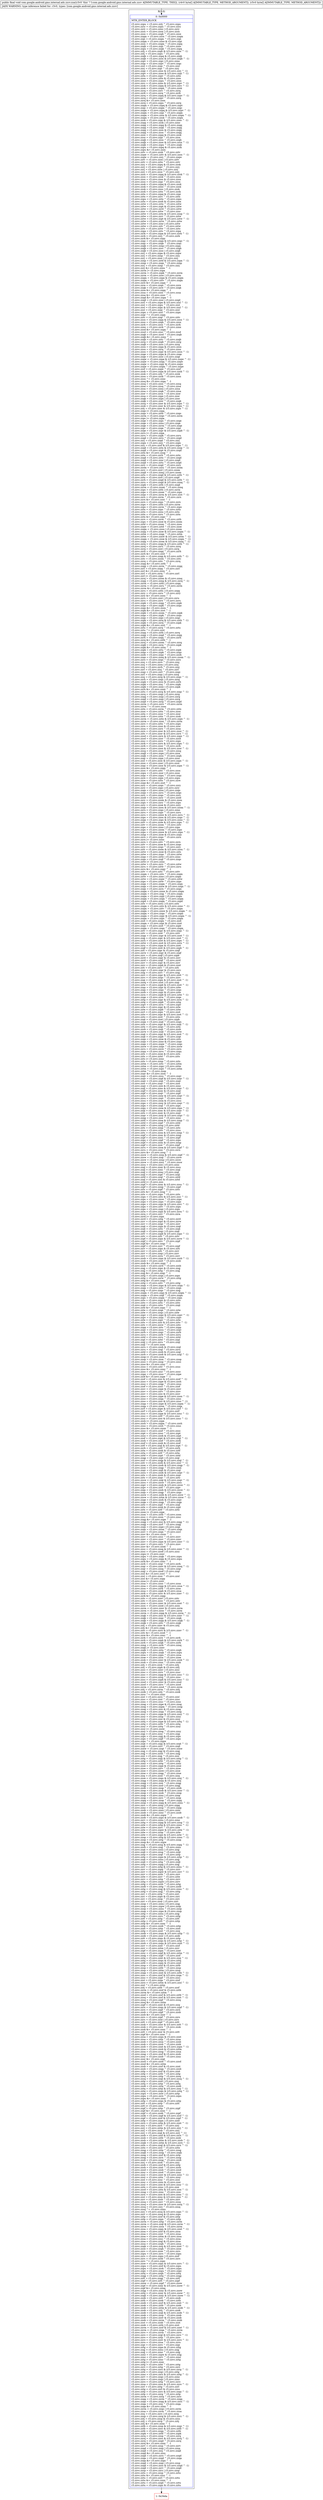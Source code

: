 digraph "CFG forcom.google.android.gms.internal.ads.zzcv.zza([B[B)V" {
subgraph cluster_Region_2094951013 {
label = "R(1:0)";
node [shape=record,color=blue];
Node_0 [shape=record,label="{0\:\ 0x0000|MTH_ENTER_BLOCK\l|r3.zzvc.zzpu = r3.zzvc.zztj ^ r3.zzvc.zzpu\lr3.zzvc.zzry = r3.zzvc.zzpu ^ r3.zzvc.zzry\lr3.zzvc.zzry = r3.zzvc.zznz \| r3.zzvc.zzry\lr3.zzvc.zzsx = r3.zzvc.zzox \| r3.zzvc.zzsx\lr3.zzvc.zzsx = r3.zzvc.zzqh ^ r3.zzvc.zzsx\lr3.zzvc.zzqm = r3.zzvc.zzsx ^ r3.zzvc.zzqm\lr3.zzvc.zzpi = r3.zzvc.zzqm ^ r3.zzvc.zzpi\lr3.zzvc.zzqm = r3.zzvc.zzno & r3.zzvc.zzpi\lr3.zzvc.zzsx = r3.zzvc.zzqm ^ r3.zzvc.zzpq\lr3.zzvc.zzqh = r3.zzvc.zzpi ^ r3.zzvc.zzno\lr3.zzvc.zzpu = r3.zzvc.zzqh ^ r3.zzvc.zzpq\lr3.zzvc.zztj = r3.zzvc.zzqh & (r3.zzvc.zzos ^ \-1)\lr3.zzvc.zztj = r3.zzvc.zzpu ^ r3.zzvc.zztj\lr3.zzvc.zzqb = r3.zzvc.zzpq & r3.zzvc.zzqh\lr3.zzvc.zzqb = r3.zzvc.zzos & (r3.zzvc.zzqb ^ \-1)\lr3.zzvc.zzpv = r3.zzvc.zzpi \| r3.zzvc.zzno\lr3.zzvc.zzqc = r3.zzvc.zzpv ^ r3.zzvc.zzqc\lr3.zzvc.zzsl = r3.zzvc.zzqc ^ r3.zzvc.zzsl\lr3.zzvc.zzrj = r3.zzvc.zzpi ^ r3.zzvc.zzrj\lr3.zzvc.zzqc = r3.zzvc.zzos & (r3.zzvc.zzrj ^ \-1)\lr3.zzvc.zzpv = r3.zzvc.zzno & (r3.zzvc.zzpi ^ \-1)\lr3.zzvc.zztn = r3.zzvc.zzpv ^ r3.zzvc.zztn\lr3.zzvc.zzsn = r3.zzvc.zztn & r3.zzvc.zzos\lr3.zzvc.zzsn = r3.zzvc.zzpu ^ r3.zzvc.zzsn\lr3.zzvc.zzrc = r3.zzvc.zzno & (r3.zzvc.zzpv ^ \-1)\lr3.zzvc.zzsk = r3.zzvc.zzpq & (r3.zzvc.zzrc ^ \-1)\lr3.zzvc.zzsk = r3.zzvc.zzqm ^ r3.zzvc.zzsk\lr3.zzvc.zzrq = r3.zzvc.zzrc ^ r3.zzvc.zzrq\lr3.zzvc.zzrk = r3.zzvc.zzrq ^ r3.zzvc.zzrk\lr3.zzvc.zzrq = r3.zzvc.zzpq & (r3.zzvc.zzpv ^ \-1)\lr3.zzvc.zzrq = r3.zzvc.zzpv ^ r3.zzvc.zzrq\lr3.zzvc.zzrq &= r3.zzvc.zzos\lr3.zzvc.zzrq = r3.zzvc.zzpu ^ r3.zzvc.zzrq\lr3.zzvc.zzqm = r3.zzvc.zzpq & r3.zzvc.zzpv\lr3.zzvc.zzqc = r3.zzvc.zzqm ^ r3.zzvc.zzqc\lr3.zzvc.zzqm = r3.zzvc.zzpq & (r3.zzvc.zzpv ^ \-1)\lr3.zzvc.zzqm = r3.zzvc.zzpi ^ r3.zzvc.zzqm\lr3.zzvc.zzqm = r3.zzvc.zzos & (r3.zzvc.zzqm ^ \-1)\lr3.zzvc.zzqm = r3.zzvc.zzsk ^ r3.zzvc.zzqm\lr3.zzvc.zzsk = r3.zzvc.zzpi & (r3.zzvc.zzno ^ \-1)\lr3.zzvc.zzqq = r3.zzvc.zzsk \| r3.zzvc.zzno\lr3.zzvc.zzqq = r3.zzvc.zzpq & r3.zzvc.zzqq\lr3.zzvc.zzqq = r3.zzvc.zzqh ^ r3.zzvc.zzqq\lr3.zzvc.zzqq = r3.zzvc.zzos & r3.zzvc.zzqq\lr3.zzvc.zzqq = r3.zzvc.zzsx ^ r3.zzvc.zzqq\lr3.zzvc.zzsx = r3.zzvc.zzpq & r3.zzvc.zzsk\lr3.zzvc.zzsx = r3.zzvc.zzpi ^ r3.zzvc.zzsx\lr3.zzvc.zzqb = r3.zzvc.zzsx ^ r3.zzvc.zzqb\lr3.zzvc.zzqh = r3.zzvc.zzos & (r3.zzvc.zzsx ^ \-1)\lr3.zzvc.zzqh = r3.zzvc.zzpu ^ r3.zzvc.zzqh\lr3.zzvc.zzpu = r3.zzvc.zzpq & r3.zzvc.zzsk\lr3.zzvc.zzpu &= r3.zzvc.zzos\lr3.zzvc.zztv = r3.zzvc.zzsk ^ r3.zzvc.zztv\lr3.zzvc.zzqw = r3.zzvc.zztv & (r3.zzvc.zzos ^ \-1)\lr3.zzvc.zzqw = r3.zzvc.zzrj ^ r3.zzvc.zzqw\lr3.zzvc.zztv = r3.zzvc.zzos \| r3.zzvc.zztv\lr3.zzvc.zztv = r3.zzvc.zztn ^ r3.zzvc.zztv\lr3.zzvc.zzrj = r3.zzvc.zzpq & r3.zzvc.zzsk\lr3.zzvc.zzrj = r3.zzvc.zzpv ^ r3.zzvc.zzrj\lr3.zzvc.zzrj = r3.zzvc.zzos \| r3.zzvc.zzrj\lr3.zzvc.zzrj = r3.zzvc.zzsx ^ r3.zzvc.zzrj\lr3.zzvc.zzsx = r3.zzvc.zzpq & (r3.zzvc.zzsk ^ \-1)\lr3.zzvc.zzsx = r3.zzvc.zzsk ^ r3.zzvc.zzsx\lr3.zzvc.zzsx = r3.zzvc.zzos & r3.zzvc.zzsx\lr3.zzvc.zzsx = r3.zzvc.zzpi ^ r3.zzvc.zzsx\lr3.zzvc.zzsk = r3.zzvc.zzpq & r3.zzvc.zzsk\lr3.zzvc.zzsk = r3.zzvc.zzno ^ r3.zzvc.zzsk\lr3.zzvc.zzsk = r3.zzvc.zzos \| r3.zzvc.zzsk\lr3.zzvc.zzsk = r3.zzvc.zztn ^ r3.zzvc.zzsk\lr3.zzvc.zztn = r3.zzvc.zzpq & r3.zzvc.zzpi\lr3.zzvc.zztn = r3.zzvc.zzrc ^ r3.zzvc.zztn\lr3.zzvc.zzpu = r3.zzvc.zztn ^ r3.zzvc.zzpu\lr3.zzvc.zztn = r3.zzvc.zzoh & r3.zzvc.zzox\lr3.zzvc.zztw = r3.zzvc.zztn ^ r3.zzvc.zztw\lr3.zzvc.zztw = r3.zzvc.zzpt & r3.zzvc.zztw\lr3.zzvc.zztw = r3.zzvc.zzrd ^ r3.zzvc.zztw\lr3.zzvc.zzsr = r3.zzvc.zztw ^ r3.zzvc.zzsr\lr3.zzvc.zztw = r3.zzvc.zztn & (r3.zzvc.zzop ^ \-1)\lr3.zzvc.zztw = r3.zzvc.zzrr ^ r3.zzvc.zztw\lr3.zzvc.zztw = r3.zzvc.zzpt & (r3.zzvc.zztw ^ \-1)\lr3.zzvc.zztw = r3.zzvc.zzrw ^ r3.zzvc.zztw\lr3.zzvc.zztw = r3.zzvc.zznr \| r3.zzvc.zztw\lr3.zzvc.zztw = r3.zzvc.zzti ^ r3.zzvc.zztw\lr3.zzvc.zzts = r3.zzvc.zztw ^ r3.zzvc.zzts\lr3.zzvc.zzpa = r3.zzvc.zzts ^ r3.zzvc.zzpa\lr3.zzvc.zzrk = r3.zzvc.zzpa & (r3.zzvc.zzrk ^ \-1)\lr3.zzvc.zzrk = r3.zzvc.zzrj ^ r3.zzvc.zzrk\lr3.zzvc.zzrk &= r3.zzvc.zzpy\lr3.zzvc.zzqc = r3.zzvc.zzpa & (r3.zzvc.zzqc ^ \-1)\lr3.zzvc.zzqc = r3.zzvc.zzqb ^ r3.zzvc.zzqc\lr3.zzvc.zzqb = r3.zzvc.zznp \| r3.zzvc.zzpa\lr3.zzvc.zzqb = r3.zzvc.zzsc ^ r3.zzvc.zzqb\lr3.zzvc.zzqb = r3.zzvc.zzoc \| r3.zzvc.zzqb\lr3.zzvc.zzrj = r3.zzvc.zzpa & r3.zzvc.zzpw\lr3.zzvc.zzrj = r3.zzvc.zznp ^ r3.zzvc.zzrj\lr3.zzvc.zzrj = r3.zzvc.zzoc \| r3.zzvc.zzrj\lr3.zzvc.zznp = r3.zzvc.zztd & (r3.zzvc.zzpa ^ \-1)\lr3.zzvc.zznp = r3.zzvc.zzqn ^ r3.zzvc.zznp\lr3.zzvc.zzrj = r3.zzvc.zznp ^ r3.zzvc.zzrj\lr3.zzvc.zzrj &= r3.zzvc.zznu ^ \-1\lr3.zzvc.zzrm \|= r3.zzvc.zzpa\lr3.zzvc.zzrm = r3.zzvc.zzpk ^ r3.zzvc.zzrm\lr3.zzvc.zzrm = r3.zzvc.zzoc \| r3.zzvc.zzrm\lr3.zzvc.zzqm = r3.zzvc.zzpa & r3.zzvc.zzqm\lr3.zzvc.zzqm = r3.zzvc.zztv ^ r3.zzvc.zzqm\lr3.zzvc.zzre &= r3.zzvc.zzpa ^ \-1\lr3.zzvc.zzre = r3.zzvc.zzqn ^ r3.zzvc.zzre\lr3.zzvc.zzqk = r3.zzvc.zzre ^ r3.zzvc.zzqk\lr3.zzvc.zzsa &= r3.zzvc.zzpa ^ \-1\lr3.zzvc.zzsa = r3.zzvc.zzos ^ r3.zzvc.zzsa\lr3.zzvc.zzsa &= r3.zzvc.zzoc ^ \-1\lr3.zzvc.zzqd &= r3.zzvc.zzpa ^ \-1\lr3.zzvc.zzqd = r3.zzvc.zzoc \| r3.zzvc.zzqd\lr3.zzvc.zzsl = r3.zzvc.zzpa & (r3.zzvc.zzsl ^ \-1)\lr3.zzvc.zzsl = r3.zzvc.zzpu ^ r3.zzvc.zzsl\lr3.zzvc.zzsl = r3.zzvc.zzpy & (r3.zzvc.zzsl ^ \-1)\lr3.zzvc.zzsl = r3.zzvc.zzqc ^ r3.zzvc.zzsl\lr3.zzvc.zzpx = r3.zzvc.zzsl ^ r3.zzvc.zzpx\lr3.zzvc.zzqr ^= r3.zzvc.zzpa\lr3.zzvc.zztc = r3.zzvc.zzqr ^ r3.zzvc.zztc\lr3.zzvc.zzsx = r3.zzvc.zzpa & (r3.zzvc.zzsx ^ \-1)\lr3.zzvc.zzsx = r3.zzvc.zzqh ^ r3.zzvc.zzsx\lr3.zzvc.zzrk = r3.zzvc.zzsx ^ r3.zzvc.zzrk\lr3.zzvc.zznx = r3.zzvc.zzrk ^ r3.zzvc.zznx\lr3.zzvc.zzsd &= r3.zzvc.zzpa ^ \-1\lr3.zzvc.zzsd = r3.zzvc.zzsc ^ r3.zzvc.zzsd\lr3.zzvc.zzqb = r3.zzvc.zzsd ^ r3.zzvc.zzqb\lr3.zzvc.zzqb &= r3.zzvc.zznu ^ \-1\lr3.zzvc.zzqb = r3.zzvc.zztc ^ r3.zzvc.zzqb\lr3.zzvc.zzrg = r3.zzvc.zzqb ^ r3.zzvc.zzrg\lr3.zzvc.zzqb = r3.zzvc.zzss \| r3.zzvc.zzrg\lr3.zzvc.zzsn = r3.zzvc.zzpa & r3.zzvc.zzsn\lr3.zzvc.zzsn = r3.zzvc.zzrq ^ r3.zzvc.zzsn\lr3.zzvc.zzsn = r3.zzvc.zzpy & (r3.zzvc.zzsn ^ \-1)\lr3.zzvc.zzqe = r3.zzvc.zzpa & r3.zzvc.zzqe\lr3.zzvc.zzqe = r3.zzvc.zzoc \| r3.zzvc.zzqe\lr3.zzvc.zzqw = r3.zzvc.zzpa & (r3.zzvc.zzqw ^ \-1)\lr3.zzvc.zzqw = r3.zzvc.zzqq ^ r3.zzvc.zzqw\lr3.zzvc.zzqw = r3.zzvc.zzpy & r3.zzvc.zzqw\lr3.zzvc.zzqw = r3.zzvc.zzqm ^ r3.zzvc.zzqw\lr3.zzvc.zzsf = r3.zzvc.zzqw ^ r3.zzvc.zzsf\lr3.zzvc.zzsk = r3.zzvc.zzpa & (r3.zzvc.zzsk ^ \-1)\lr3.zzvc.zzsk = r3.zzvc.zztj ^ r3.zzvc.zzsk\lr3.zzvc.zzsn = r3.zzvc.zzsk ^ r3.zzvc.zzsn\lr3.zzvc.zzsn ^= r3.zzvc.zznz\lr3.zzvc.zzsq &= r3.zzvc.zzpa ^ \-1\lr3.zzvc.zzsq = r3.zzvc.zzos ^ r3.zzvc.zzsq\lr3.zzvc.zzsa = r3.zzvc.zzsq ^ r3.zzvc.zzsa\lr3.zzvc.zzsa = r3.zzvc.zznu \| r3.zzvc.zzsa\lr3.zzvc.zzsa = r3.zzvc.zzqk ^ r3.zzvc.zzsa\lr3.zzvc.zzor = r3.zzvc.zzsa ^ r3.zzvc.zzor\lr3.zzvc.zzsa = r3.zzvc.zzpx \| r3.zzvc.zzor\lr3.zzvc.zzqk = r3.zzvc.zzpx \| r3.zzvc.zzor\lr3.zzvc.zzqk = r3.zzvc.zzor ^ r3.zzvc.zzqk\lr3.zzvc.zzsq = r3.zzvc.zzor & (r3.zzvc.zzpx ^ \-1)\lr3.zzvc.zzsk = r3.zzvc.zzor & (r3.zzvc.zzpx ^ \-1)\lr3.zzvc.zztj = r3.zzvc.zzor & (r3.zzvc.zzpx ^ \-1)\lr3.zzvc.zzqo \|= r3.zzvc.zzpa\lr3.zzvc.zzqo = r3.zzvc.zztd ^ r3.zzvc.zzqo\lr3.zzvc.zzrm = r3.zzvc.zzqo ^ r3.zzvc.zzrm\lr3.zzvc.zzps \|= r3.zzvc.zzpa\lr3.zzvc.zzqe = r3.zzvc.zzps ^ r3.zzvc.zzqe\lr3.zzvc.zzqe = r3.zzvc.zznu \| r3.zzvc.zzqe\lr3.zzvc.zzqe = r3.zzvc.zzrm ^ r3.zzvc.zzqe\lr3.zzvc.zzpr = r3.zzvc.zzqe ^ r3.zzvc.zzpr\lr3.zzvc.zzqe = r3.zzvc.zzpr & (r3.zzvc.zzpb ^ \-1)\lr3.zzvc.zzru \|= r3.zzvc.zzpa\lr3.zzvc.zzru = r3.zzvc.zzpk ^ r3.zzvc.zzru\lr3.zzvc.zzqd = r3.zzvc.zzru ^ r3.zzvc.zzqd\lr3.zzvc.zzrj = r3.zzvc.zzqd ^ r3.zzvc.zzrj\lr3.zzvc.zzpn = r3.zzvc.zzrj ^ r3.zzvc.zzpn\lr3.zzvc.zzrj = r3.zzvc.zzsf & (r3.zzvc.zzpn ^ \-1)\lr3.zzvc.zzqd = r3.zzvc.zztn & (r3.zzvc.zzop ^ \-1)\lr3.zzvc.zzqd = r3.zzvc.zzpt & r3.zzvc.zzqd\lr3.zzvc.zztn &= r3.zzvc.zzop ^ \-1\lr3.zzvc.zztn = r3.zzvc.zzrh ^ r3.zzvc.zztn\lr3.zzvc.zzqd = r3.zzvc.zztn ^ r3.zzvc.zzqd\lr3.zzvc.zzqd = r3.zzvc.zznr \| r3.zzvc.zzqd\lr3.zzvc.zzqd = r3.zzvc.zztu ^ r3.zzvc.zzqd\lr3.zzvc.zzry = r3.zzvc.zzqd ^ r3.zzvc.zzry\lr3.zzvc.zzom = r3.zzvc.zzry ^ r3.zzvc.zzom\lr3.zzvc.zzry = r3.zzvc.zzst \| r3.zzvc.zzom\lr3.zzvc.zzqd = r3.zzvc.zznq \| r3.zzvc.zzom\lr3.zzvc.zztu = r3.zzvc.zzqd & (r3.zzvc.zzth ^ \-1)\lr3.zzvc.zztn = r3.zzvc.zzst \| r3.zzvc.zzqd\lr3.zzvc.zzrh = r3.zzvc.zzqd & (r3.zzvc.zzth ^ \-1)\lr3.zzvc.zzru = r3.zzvc.zzqd & (r3.zzvc.zznq ^ \-1)\lr3.zzvc.zzpk = r3.zzvc.zzth \| r3.zzvc.zzqd\lr3.zzvc.zzrm = r3.zzvc.zzom ^ r3.zzvc.zznq\lr3.zzvc.zzps = r3.zzvc.zzth \| r3.zzvc.zzrm\lr3.zzvc.zzps = r3.zzvc.zzom ^ r3.zzvc.zzps\lr3.zzvc.zzqo = r3.zzvc.zzrm & (r3.zzvc.zzst ^ \-1)\lr3.zzvc.zzrx = r3.zzvc.zzrm ^ r3.zzvc.zzrx\lr3.zzvc.zzrx &= r3.zzvc.zzst ^ \-1\lr3.zzvc.zzrx = r3.zzvc.zzps ^ r3.zzvc.zzrx\lr3.zzvc.zzps = r3.zzvc.zzth \| r3.zzvc.zzrm\lr3.zzvc.zzps = r3.zzvc.zzrm ^ r3.zzvc.zzps\lr3.zzvc.zztn = r3.zzvc.zzps ^ r3.zzvc.zztn\lr3.zzvc.zztn = r3.zzvc.zzou \| r3.zzvc.zztn\lr3.zzvc.zztn = r3.zzvc.zzrx ^ r3.zzvc.zztn\lr3.zzvc.zztn &= r3.zzvc.zzpc ^ \-1\lr3.zzvc.zzrx = r3.zzvc.zzrm ^ r3.zzvc.zzth\lr3.zzvc.zzps = r3.zzvc.zzoe & r3.zzvc.zzom\lr3.zzvc.zztd = r3.zzvc.zzom ^ r3.zzvc.zzou\lr3.zzvc.zzqw = r3.zzvc.zztd ^ r3.zzvc.zzoe\lr3.zzvc.zzqm = r3.zzvc.zzou \| r3.zzvc.zzom\lr3.zzvc.zzqq = r3.zzvc.zzoe & (r3.zzvc.zzqm ^ \-1)\lr3.zzvc.zztm = r3.zzvc.zzqq ^ r3.zzvc.zztm\lr3.zzvc.zztm = r3.zzvc.zznw & (r3.zzvc.zztm ^ \-1)\lr3.zzvc.zzqm = r3.zzvc.zzoe & (r3.zzvc.zzqm ^ \-1)\lr3.zzvc.zzqq = r3.zzvc.zzom & (r3.zzvc.zznq ^ \-1)\lr3.zzvc.zzrq = r3.zzvc.zzqq & (r3.zzvc.zzth ^ \-1)\lr3.zzvc.zzrq = r3.zzvc.zzru ^ r3.zzvc.zzrq\lr3.zzvc.zzrq = r3.zzvc.zzst \| r3.zzvc.zzrq\lr3.zzvc.zzrh = r3.zzvc.zzqq ^ r3.zzvc.zzrh\lr3.zzvc.zzrh &= r3.zzvc.zzst ^ \-1\lr3.zzvc.zztc = r3.zzvc.zzqq & (r3.zzvc.zzth ^ \-1)\lr3.zzvc.zztc = r3.zzvc.zzom ^ r3.zzvc.zztc\lr3.zzvc.zzrq = r3.zzvc.zztc ^ r3.zzvc.zzrq\lr3.zzvc.zzqq &= r3.zzvc.zzth ^ \-1\lr3.zzvc.zzqq = r3.zzvc.zzrm ^ r3.zzvc.zzqq\lr3.zzvc.zzrl = r3.zzvc.zzqq ^ r3.zzvc.zzrl\lr3.zzvc.zzrl &= r3.zzvc.zzou ^ \-1\lr3.zzvc.zzrl = r3.zzvc.zzrq ^ r3.zzvc.zzrl\lr3.zzvc.zzrl \|= r3.zzvc.zzpc\lr3.zzvc.zzrq = r3.zzvc.zzom & r3.zzvc.zznq\lr3.zzvc.zzqq = r3.zzvc.zznq & (r3.zzvc.zzrq ^ \-1)\lr3.zzvc.zzrm = r3.zzvc.zzth \| r3.zzvc.zzqq\lr3.zzvc.zzrm = r3.zzvc.zzru ^ r3.zzvc.zzrm\lr3.zzvc.zzrm &= r3.zzvc.zzst ^ \-1\lr3.zzvc.zzru = r3.zzvc.zzth \| r3.zzvc.zzqq\lr3.zzvc.zzry = r3.zzvc.zzru ^ r3.zzvc.zzry\lr3.zzvc.zzry &= r3.zzvc.zzou ^ \-1\lr3.zzvc.zzru = r3.zzvc.zzst \| r3.zzvc.zzru\lr3.zzvc.zzru = r3.zzvc.zzrx ^ r3.zzvc.zzru\lr3.zzvc.zzpk = r3.zzvc.zzqq ^ r3.zzvc.zzpk\lr3.zzvc.zzqo = r3.zzvc.zzpk ^ r3.zzvc.zzqo\lr3.zzvc.zzqo &= r3.zzvc.zzou ^ \-1\lr3.zzvc.zzpk &= r3.zzvc.zzst ^ \-1\lr3.zzvc.zzpk = r3.zzvc.zzom ^ r3.zzvc.zzpk\lr3.zzvc.zzqo = r3.zzvc.zzpk ^ r3.zzvc.zzqo\lr3.zzvc.zzqo = r3.zzvc.zzpc \| r3.zzvc.zzqo\lr3.zzvc.zzpk = r3.zzvc.zzrq & (r3.zzvc.zzth ^ \-1)\lr3.zzvc.zzpk = r3.zzvc.zzrq ^ r3.zzvc.zzpk\lr3.zzvc.zzpk &= r3.zzvc.zzst ^ \-1\lr3.zzvc.zztu = r3.zzvc.zzrq ^ r3.zzvc.zztu\lr3.zzvc.zztu ^= r3.zzvc.zzst\lr3.zzvc.zzqq = r3.zzvc.zzth \| r3.zzvc.zzrq\lr3.zzvc.zzqq = r3.zzvc.zzqd ^ r3.zzvc.zzqq\lr3.zzvc.zzrh = r3.zzvc.zzqq ^ r3.zzvc.zzrh\lr3.zzvc.zzrq &= r3.zzvc.zzth ^ \-1\lr3.zzvc.zzrq = r3.zzvc.zzom ^ r3.zzvc.zzrq\lr3.zzvc.zzpk = r3.zzvc.zzrq ^ r3.zzvc.zzpk\lr3.zzvc.zzpk &= r3.zzvc.zzou ^ \-1\lr3.zzvc.zzpk = r3.zzvc.zztu ^ r3.zzvc.zzpk\lr3.zzvc.zzqo = r3.zzvc.zzpk ^ r3.zzvc.zzqo\lr3.zzvc.zzoh = r3.zzvc.zzqo ^ r3.zzvc.zzoh\lr3.zzvc.zzqo = r3.zzvc.zznq & (r3.zzvc.zzom ^ \-1)\lr3.zzvc.zzro = r3.zzvc.zzqo ^ r3.zzvc.zzro\lr3.zzvc.zzsj = r3.zzvc.zzro ^ r3.zzvc.zzsj\lr3.zzvc.zzsj = r3.zzvc.zzou \| r3.zzvc.zzsj\lr3.zzvc.zzsj = r3.zzvc.zzrh ^ r3.zzvc.zzsj\lr3.zzvc.zzrl = r3.zzvc.zzsj ^ r3.zzvc.zzrl\lr3.zzvc.zzqz = r3.zzvc.zzrl ^ r3.zzvc.zzqz\lr3.zzvc.zzrl = r3.zzvc.zzqz \| r3.zzvc.zzrg\lr3.zzvc.zzsj = r3.zzvc.zzrg & (r3.zzvc.zzqz ^ \-1)\lr3.zzvc.zzrh = r3.zzvc.zzqz \| r3.zzvc.zzrg\lr3.zzvc.zzpk = r3.zzvc.zzss & r3.zzvc.zzrh\lr3.zzvc.zzpk = r3.zzvc.zzsj ^ r3.zzvc.zzpk\lr3.zzvc.zzpk = r3.zzvc.zznx \| r3.zzvc.zzpk\lr3.zzvc.zzrh &= r3.zzvc.zznx ^ \-1\lr3.zzvc.zztu = r3.zzvc.zzrg & (r3.zzvc.zzqz ^ \-1)\lr3.zzvc.zzrq = r3.zzvc.zzqz \| r3.zzvc.zzrg\lr3.zzvc.zzqq = r3.zzvc.zzqz \| r3.zzvc.zzrg\lr3.zzvc.zzqd = r3.zzvc.zzqz \| r3.zzvc.zzrg\lr3.zzvc.zzqd = r3.zzvc.zzrg ^ r3.zzvc.zzqd\lr3.zzvc.zzrm = r3.zzvc.zzro ^ r3.zzvc.zzrm\lr3.zzvc.zzrm ^= r3.zzvc.zzou\lr3.zzvc.zztn = r3.zzvc.zzrm ^ r3.zzvc.zztn\lr3.zzvc.zzoz = r3.zzvc.zztn ^ r3.zzvc.zzoz\lr3.zzvc.zztn = r3.zzvc.zzoz ^ r3.zzvc.zzor\lr3.zzvc.zzsk = r3.zzvc.zztn ^ r3.zzvc.zzsk\lr3.zzvc.zzrm = r3.zzvc.zztn & (r3.zzvc.zzpx ^ \-1)\lr3.zzvc.zzrm = r3.zzvc.zzoz ^ r3.zzvc.zzrm\lr3.zzvc.zzro = r3.zzvc.zztn ^ r3.zzvc.zzpx\lr3.zzvc.zzrx = r3.zzvc.zzoz & r3.zzvc.zzor\lr3.zzvc.zzsa = r3.zzvc.zzrx ^ r3.zzvc.zzsa\lr3.zzvc.zzrx = r3.zzvc.zzor & (r3.zzvc.zzoz ^ \-1)\lr3.zzvc.zztc = r3.zzvc.zzor & (r3.zzvc.zzrx ^ \-1)\lr3.zzvc.zzsd = r3.zzvc.zzrx & (r3.zzvc.zzpx ^ \-1)\lr3.zzvc.zzsd = r3.zzvc.zzor ^ r3.zzvc.zzsd\lr3.zzvc.zzsc = r3.zzvc.zzrx ^ r3.zzvc.zzpx\lr3.zzvc.zzrk = r3.zzvc.zzrx & (r3.zzvc.zzpx ^ \-1)\lr3.zzvc.zzrk = r3.zzvc.zzoz ^ r3.zzvc.zzrk\lr3.zzvc.zzsx = r3.zzvc.zzoz & (r3.zzvc.zzor ^ \-1)\lr3.zzvc.zzsq = r3.zzvc.zzsx ^ r3.zzvc.zzsq\lr3.zzvc.zzqh = r3.zzvc.zzpx \| r3.zzvc.zzsx\lr3.zzvc.zzqh = r3.zzvc.zzsx ^ r3.zzvc.zzqh\lr3.zzvc.zzqr = r3.zzvc.zzpx \| r3.zzvc.zzsx\lr3.zzvc.zzsl = r3.zzvc.zzsx & (r3.zzvc.zzpx ^ \-1)\lr3.zzvc.zzsx = r3.zzvc.zzor \| r3.zzvc.zzsx\lr3.zzvc.zzqc = r3.zzvc.zzsx & (r3.zzvc.zzpx ^ \-1)\lr3.zzvc.zzsx &= r3.zzvc.zzpx ^ \-1\lr3.zzvc.zzsx = r3.zzvc.zztc ^ r3.zzvc.zzsx\lr3.zzvc.zzpu = r3.zzvc.zzor \| r3.zzvc.zzoz\lr3.zzvc.zzqc = r3.zzvc.zzpu ^ r3.zzvc.zzqc\lr3.zzvc.zzre = r3.zzvc.zzpx \| r3.zzvc.zzpu\lr3.zzvc.zzre = r3.zzvc.zztn ^ r3.zzvc.zzre\lr3.zzvc.zzqo &= r3.zzvc.zzst ^ \-1\lr3.zzvc.zzry = r3.zzvc.zzqo ^ r3.zzvc.zzry\lr3.zzvc.zzry = r3.zzvc.zzpc \| r3.zzvc.zzry\lr3.zzvc.zzqo = r3.zzvc.zzou \| r3.zzvc.zzqo\lr3.zzvc.zzqo = r3.zzvc.zzru ^ r3.zzvc.zzqo\lr3.zzvc.zzry = r3.zzvc.zzqo ^ r3.zzvc.zzry\lr3.zzvc.zzod = r3.zzvc.zzry ^ r3.zzvc.zzod\lr3.zzvc.zzry = r3.zzvc.zzom & r3.zzvc.zzou\lr3.zzvc.zzps = r3.zzvc.zzry ^ r3.zzvc.zzps\lr3.zzvc.zzry = r3.zzvc.zzoe & r3.zzvc.zzry\lr3.zzvc.zzqo = r3.zzvc.zzou & (r3.zzvc.zzom ^ \-1)\lr3.zzvc.zzru = r3.zzvc.zzqo \| r3.zzvc.zzno\lr3.zzvc.zzru = r3.zzvc.zzps ^ r3.zzvc.zzru\lr3.zzvc.zzru = r3.zzvc.zznw & (r3.zzvc.zzru ^ \-1)\lr3.zzvc.zzps = r3.zzvc.zzou & (r3.zzvc.zzqo ^ \-1)\lr3.zzvc.zzqn = r3.zzvc.zzps & (r3.zzvc.zzno ^ \-1)\lr3.zzvc.zztv = r3.zzvc.zzoe & (r3.zzvc.zzps ^ \-1)\lr3.zzvc.zztv = r3.zzvc.zzom ^ r3.zzvc.zztv\lr3.zzvc.zzps = r3.zzvc.zzno \| r3.zzvc.zzps\lr3.zzvc.zzps = r3.zzvc.zzom ^ r3.zzvc.zzps\lr3.zzvc.zzps = r3.zzvc.zznw & (r3.zzvc.zzps ^ \-1)\lr3.zzvc.zznp = r3.zzvc.zzoe & r3.zzvc.zzqo\lr3.zzvc.zzrn = r3.zzvc.zzqo ^ r3.zzvc.zzrn\lr3.zzvc.zzrn \|= r3.zzvc.zzno\lr3.zzvc.zzrn = r3.zzvc.zztv ^ r3.zzvc.zzrn\lr3.zzvc.zztv = r3.zzvc.zzoe & r3.zzvc.zzqo\lr3.zzvc.zzry = r3.zzvc.zzqo ^ r3.zzvc.zzry\lr3.zzvc.zzts = r3.zzvc.zzom & (r3.zzvc.zzou ^ \-1)\lr3.zzvc.zztw = r3.zzvc.zzoe & r3.zzvc.zzts\lr3.zzvc.zztw = r3.zzvc.zzqo ^ r3.zzvc.zztw\lr3.zzvc.zzqo = r3.zzvc.zztw \| r3.zzvc.zzno\lr3.zzvc.zzqo = r3.zzvc.zzqf ^ r3.zzvc.zzqo\lr3.zzvc.zztw \|= r3.zzvc.zzno\lr3.zzvc.zztw = r3.zzvc.zzry ^ r3.zzvc.zztw\lr3.zzvc.zzru = r3.zzvc.zztw ^ r3.zzvc.zzru\lr3.zzvc.zzru &= r3.zzvc.zzpy ^ \-1\lr3.zzvc.zztv = r3.zzvc.zzts ^ r3.zzvc.zztv\lr3.zzvc.zzqm = r3.zzvc.zzts ^ r3.zzvc.zzqm\lr3.zzvc.zztw = r3.zzvc.zzno \| r3.zzvc.zzqm\lr3.zzvc.zztw = r3.zzvc.zzqw ^ r3.zzvc.zztw\lr3.zzvc.zzps = r3.zzvc.zztw ^ r3.zzvc.zzps\lr3.zzvc.zzqn = r3.zzvc.zzqm ^ r3.zzvc.zzqn\lr3.zzvc.zzqn = r3.zzvc.zznw & (r3.zzvc.zzqn ^ \-1)\lr3.zzvc.zzqn = r3.zzvc.zzrn ^ r3.zzvc.zzqn\lr3.zzvc.zzqm = r3.zzvc.zznw & r3.zzvc.zzqm\lr3.zzvc.zzqm = r3.zzvc.zzqj ^ r3.zzvc.zzqm\lr3.zzvc.zzqm = r3.zzvc.zzpy \| r3.zzvc.zzqm\lr3.zzvc.zzqm = r3.zzvc.zzqn ^ r3.zzvc.zzqm\lr3.zzvc.zzpd = r3.zzvc.zzqm ^ r3.zzvc.zzpd\lr3.zzvc.zzts = r3.zzvc.zzou \| r3.zzvc.zzts\lr3.zzvc.zzqm = r3.zzvc.zzts & (r3.zzvc.zzno ^ \-1)\lr3.zzvc.zzqm = r3.zzvc.zztv ^ r3.zzvc.zzqm\lr3.zzvc.zzqm = r3.zzvc.zznw & (r3.zzvc.zzqm ^ \-1)\lr3.zzvc.zzqm = r3.zzvc.zzqo ^ r3.zzvc.zzqm\lr3.zzvc.zzqm = r3.zzvc.zzpy & (r3.zzvc.zzqm ^ \-1)\lr3.zzvc.zzqm = r3.zzvc.zzps ^ r3.zzvc.zzqm\lr3.zzvc.zzot = r3.zzvc.zzqm ^ r3.zzvc.zzot\lr3.zzvc.zzqm = r3.zzvc.zzpr & r3.zzvc.zzot\lr3.zzvc.zzqo = r3.zzvc.zzot ^ r3.zzvc.zzpb\lr3.zzvc.zzqm = r3.zzvc.zzqo ^ r3.zzvc.zzqm\lr3.zzvc.zztv = r3.zzvc.zzpr & (r3.zzvc.zzqo ^ \-1)\lr3.zzvc.zztv = r3.zzvc.zzot ^ r3.zzvc.zztv\lr3.zzvc.zzqn = r3.zzvc.zzpr & (r3.zzvc.zzot ^ \-1)\lr3.zzvc.zzqj = r3.zzvc.zzpr & (r3.zzvc.zzot ^ \-1)\lr3.zzvc.zzrn = r3.zzvc.zzot & (r3.zzvc.zzpx ^ \-1)\lr3.zzvc.zztw = r3.zzvc.zzot & (r3.zzvc.zzrn ^ \-1)\lr3.zzvc.zzry = r3.zzvc.zzpx & r3.zzvc.zzot\lr3.zzvc.zzqf = r3.zzvc.zzot & (r3.zzvc.zzpb ^ \-1)\lr3.zzvc.zzti = r3.zzvc.zzpr & r3.zzvc.zzqf\lr3.zzvc.zzrw = r3.zzvc.zzpr & r3.zzvc.zzqf\lr3.zzvc.zzrr = r3.zzvc.zzqf \| r3.zzvc.zzpb\lr3.zzvc.zzrd = r3.zzvc.zzpr & r3.zzvc.zzrr\lr3.zzvc.zzrd = r3.zzvc.zzqf ^ r3.zzvc.zzrd\lr3.zzvc.zzrr = r3.zzvc.zzpr & r3.zzvc.zzrr\lr3.zzvc.zzrc = r3.zzvc.zzpb & r3.zzvc.zzot\lr3.zzvc.zzti = r3.zzvc.zzrc ^ r3.zzvc.zzti\lr3.zzvc.zzpv = r3.zzvc.zzpr & r3.zzvc.zzrc\lr3.zzvc.zzqj = r3.zzvc.zzrc ^ r3.zzvc.zzqj\lr3.zzvc.zzrc = r3.zzvc.zzpr & (r3.zzvc.zzot ^ \-1)\lr3.zzvc.zzrc = r3.zzvc.zzqo ^ r3.zzvc.zzrc\lr3.zzvc.zzqi = r3.zzvc.zzpx & (r3.zzvc.zzot ^ \-1)\lr3.zzvc.zzoq = r3.zzvc.zzot \| r3.zzvc.zzqi\lr3.zzvc.zzte = r3.zzvc.zzpb & (r3.zzvc.zzot ^ \-1)\lr3.zzvc.zzqs = r3.zzvc.zzpr & r3.zzvc.zzte\lr3.zzvc.zzqs = r3.zzvc.zzqo ^ r3.zzvc.zzqs\lr3.zzvc.zzsb = r3.zzvc.zzpr & r3.zzvc.zzte\lr3.zzvc.zzra = r3.zzvc.zzpb & (r3.zzvc.zzte ^ \-1)\lr3.zzvc.zzqe = r3.zzvc.zzra ^ r3.zzvc.zzqe\lr3.zzvc.zztg = r3.zzvc.zzpr & (r3.zzvc.zzra ^ \-1)\lr3.zzvc.zztg = r3.zzvc.zzpb ^ r3.zzvc.zztg\lr3.zzvc.zzpv = r3.zzvc.zzra ^ r3.zzvc.zzpv\lr3.zzvc.zzte = r3.zzvc.zzpr & r3.zzvc.zzte\lr3.zzvc.zzte = r3.zzvc.zzpb ^ r3.zzvc.zzte\lr3.zzvc.zzrt = r3.zzvc.zzpx ^ r3.zzvc.zzot\lr3.zzvc.zzto = r3.zzvc.zzpr & (r3.zzvc.zzot ^ \-1)\lr3.zzvc.zzto = r3.zzvc.zzot ^ r3.zzvc.zzto\lr3.zzvc.zzqt = r3.zzvc.zzot \| r3.zzvc.zzpb\lr3.zzvc.zzqn = r3.zzvc.zzqt ^ r3.zzvc.zzqn\lr3.zzvc.zztx = r3.zzvc.zzpr & (r3.zzvc.zzqt ^ \-1)\lr3.zzvc.zztx = r3.zzvc.zzqo ^ r3.zzvc.zztx\lr3.zzvc.zzsb = r3.zzvc.zzqt ^ r3.zzvc.zzsb\lr3.zzvc.zzrw = r3.zzvc.zzqt ^ r3.zzvc.zzrw\lr3.zzvc.zzqt = r3.zzvc.zzpr & (r3.zzvc.zzot ^ \-1)\lr3.zzvc.zzqt = r3.zzvc.zzpb ^ r3.zzvc.zzqt\lr3.zzvc.zzqo = r3.zzvc.zzoe & r3.zzvc.zzts\lr3.zzvc.zzqo = r3.zzvc.zzno & r3.zzvc.zzqo\lr3.zzvc.zzqo = r3.zzvc.zzqw ^ r3.zzvc.zzqo\lr3.zzvc.zzsw = r3.zzvc.zzqo ^ r3.zzvc.zzsw\lr3.zzvc.zzru = r3.zzvc.zzsw ^ r3.zzvc.zzru\lr3.zzvc.zzqu = r3.zzvc.zzru ^ r3.zzvc.zzqu\lr3.zzvc.zzts = r3.zzvc.zzoe & r3.zzvc.zzts\lr3.zzvc.zzts = r3.zzvc.zztd ^ r3.zzvc.zzts\lr3.zzvc.zzts \|= r3.zzvc.zzno\lr3.zzvc.zzts = r3.zzvc.zznp ^ r3.zzvc.zzts\lr3.zzvc.zztm = r3.zzvc.zzts ^ r3.zzvc.zztm\lr3.zzvc.zztm = r3.zzvc.zzpy \| r3.zzvc.zztm\lr3.zzvc.zztm = r3.zzvc.zzps ^ r3.zzvc.zztm\lr3.zzvc.zztm ^= r3.zzvc.zzop\lr3.zzvc.zzqv &= r3.zzvc.zzox ^ \-1\lr3.zzvc.zzqv = r3.zzvc.zzsu ^ r3.zzvc.zzqv\lr3.zzvc.zzqv = r3.zzvc.zzpf & (r3.zzvc.zzqv ^ \-1)\lr3.zzvc.zzqv = r3.zzvc.zzql ^ r3.zzvc.zzqv\lr3.zzvc.zzoi = r3.zzvc.zzqv ^ r3.zzvc.zzoi\lr3.zzvc.zzqv = r3.zzvc.zzoi & r3.zzvc.zzns\lr3.zzvc.zzql = r3.zzvc.zzns & (r3.zzvc.zzqv ^ \-1)\lr3.zzvc.zzpf = r3.zzvc.zzoy & r3.zzvc.zzqv\lr3.zzvc.zzpf = r3.zzvc.zzqv ^ r3.zzvc.zzpf\lr3.zzvc.zzsu = r3.zzvc.zzoy & (r3.zzvc.zzqv ^ \-1)\lr3.zzvc.zzsu = r3.zzvc.zzqv ^ r3.zzvc.zzsu\lr3.zzvc.zzsu = r3.zzvc.zzoa & r3.zzvc.zzsu\lr3.zzvc.zzps = r3.zzvc.zzoy & (r3.zzvc.zzqv ^ \-1)\lr3.zzvc.zzps = r3.zzvc.zzql ^ r3.zzvc.zzps\lr3.zzvc.zzps = r3.zzvc.zzoa & (r3.zzvc.zzps ^ \-1)\lr3.zzvc.zzql = r3.zzvc.zzoy & (r3.zzvc.zzqv ^ \-1)\lr3.zzvc.zzts = r3.zzvc.zzoy & r3.zzvc.zzqv\lr3.zzvc.zzqv = r3.zzvc.zzoy & (r3.zzvc.zzqv ^ \-1)\lr3.zzvc.zznp = r3.zzvc.zzoi ^ r3.zzvc.zzns\lr3.zzvc.zztd = r3.zzvc.zzoa & (r3.zzvc.zznp ^ \-1)\lr3.zzvc.zztd = r3.zzvc.zzpf ^ r3.zzvc.zztd\lr3.zzvc.zztd = r3.zzvc.zzsg \| r3.zzvc.zztd\lr3.zzvc.zzts = r3.zzvc.zznp ^ r3.zzvc.zzts\lr3.zzvc.zzsu = r3.zzvc.zzts ^ r3.zzvc.zzsu\lr3.zzvc.zzts = r3.zzvc.zzoa & (r3.zzvc.zznp ^ \-1)\lr3.zzvc.zzpf = r3.zzvc.zzoy & r3.zzvc.zznp\lr3.zzvc.zzpf = r3.zzvc.zzns ^ r3.zzvc.zzpf\lr3.zzvc.zzps = r3.zzvc.zzpf ^ r3.zzvc.zzps\lr3.zzvc.zzpf = r3.zzvc.zzoy & r3.zzvc.zznp\lr3.zzvc.zzpf = r3.zzvc.zzoi ^ r3.zzvc.zzpf\lr3.zzvc.zzru = r3.zzvc.zzoa & (r3.zzvc.zzpf ^ \-1)\lr3.zzvc.zzru = r3.zzvc.zzoi ^ r3.zzvc.zzru\lr3.zzvc.zzru &= r3.zzvc.zzsg ^ \-1\lr3.zzvc.zzsw = r3.zzvc.zzoa & (r3.zzvc.zzpf ^ \-1)\lr3.zzvc.zzsw = r3.zzvc.zzql ^ r3.zzvc.zzsw\lr3.zzvc.zzsw = r3.zzvc.zzsg \| r3.zzvc.zzsw\lr3.zzvc.zzsw = r3.zzvc.zzsu ^ r3.zzvc.zzsw\lr3.zzvc.zzsu = r3.zzvc.zzoi \| r3.zzvc.zzns\lr3.zzvc.zzql = r3.zzvc.zzoy & r3.zzvc.zzsu\lr3.zzvc.zzql = r3.zzvc.zzns ^ r3.zzvc.zzql\lr3.zzvc.zzql = r3.zzvc.zzoa \| r3.zzvc.zzql\lr3.zzvc.zzql = r3.zzvc.zzpf ^ r3.zzvc.zzql\lr3.zzvc.zztd = r3.zzvc.zzql ^ r3.zzvc.zztd\lr3.zzvc.zzql = r3.zzvc.zzsi & r3.zzvc.zztd\lr3.zzvc.zztd \|= r3.zzvc.zzsi\lr3.zzvc.zzpf = r3.zzvc.zzoy & (r3.zzvc.zzsu ^ \-1)\lr3.zzvc.zzpf = r3.zzvc.zznp ^ r3.zzvc.zzpf\lr3.zzvc.zzts = r3.zzvc.zzpf ^ r3.zzvc.zzts\lr3.zzvc.zzts &= r3.zzvc.zzsg ^ \-1\lr3.zzvc.zzts = r3.zzvc.zzps ^ r3.zzvc.zzts\lr3.zzvc.zzps = r3.zzvc.zzts & (r3.zzvc.zzsi ^ \-1)\lr3.zzvc.zzps = r3.zzvc.zzsw ^ r3.zzvc.zzps\lr3.zzvc.zzpz = r3.zzvc.zzps ^ r3.zzvc.zzpz\lr3.zzvc.zzps = r3.zzvc.zzpz & (r3.zzvc.zzrc ^ \-1)\lr3.zzvc.zzps = r3.zzvc.zztv ^ r3.zzvc.zzps\lr3.zzvc.zzps = r3.zzvc.zzqz \| r3.zzvc.zzps\lr3.zzvc.zzra = r3.zzvc.zzpz & (r3.zzvc.zzra ^ \-1)\lr3.zzvc.zzra = r3.zzvc.zzrr ^ r3.zzvc.zzra\lr3.zzvc.zzrd \|= r3.zzvc.zzpz\lr3.zzvc.zzrd = r3.zzvc.zztg ^ r3.zzvc.zzrd\lr3.zzvc.zzrr = r3.zzvc.zzpz & r3.zzvc.zzrw\lr3.zzvc.zzrr = r3.zzvc.zzqe ^ r3.zzvc.zzrr\lr3.zzvc.zzqt = r3.zzvc.zzpz & r3.zzvc.zzqt\lr3.zzvc.zzqt = r3.zzvc.zztx ^ r3.zzvc.zzqt\lr3.zzvc.zzqt = r3.zzvc.zzqz \| r3.zzvc.zzqt\lr3.zzvc.zztv = r3.zzvc.zzpb & (r3.zzvc.zzpz ^ \-1)\lr3.zzvc.zztv = r3.zzvc.zzti ^ r3.zzvc.zztv\lr3.zzvc.zzpf = r3.zzvc.zzpz & (r3.zzvc.zzrw ^ \-1)\lr3.zzvc.zzpf = r3.zzvc.zzrc ^ r3.zzvc.zzpf\lr3.zzvc.zzpf &= r3.zzvc.zzqz ^ \-1\lr3.zzvc.zzpf = r3.zzvc.zzrr ^ r3.zzvc.zzpf\lr3.zzvc.zzrr = r3.zzvc.zzpz & r3.zzvc.zzti\lr3.zzvc.zzrr = r3.zzvc.zzti ^ r3.zzvc.zzrr\lr3.zzvc.zzrr = r3.zzvc.zzqz \| r3.zzvc.zzrr\lr3.zzvc.zzrr = r3.zzvc.zzra ^ r3.zzvc.zzrr\lr3.zzvc.zzsb = r3.zzvc.zzpz & (r3.zzvc.zzsb ^ \-1)\lr3.zzvc.zzsb = r3.zzvc.zzot ^ r3.zzvc.zzsb\lr3.zzvc.zzsb &= r3.zzvc.zzqz ^ \-1\lr3.zzvc.zzsb = r3.zzvc.zzrd ^ r3.zzvc.zzsb\lr3.zzvc.zzqj = r3.zzvc.zzpz & r3.zzvc.zzqj\lr3.zzvc.zzqj = r3.zzvc.zztg ^ r3.zzvc.zzqj\lr3.zzvc.zzqj &= r3.zzvc.zzqz ^ \-1\lr3.zzvc.zztg = r3.zzvc.zzqn \| r3.zzvc.zzpz\lr3.zzvc.zztg = r3.zzvc.zzrw ^ r3.zzvc.zztg\lr3.zzvc.zztg &= r3.zzvc.zzqz ^ \-1\lr3.zzvc.zztg = r3.zzvc.zztv ^ r3.zzvc.zztg\lr3.zzvc.zzqn = r3.zzvc.zzpz & (r3.zzvc.zzqn ^ \-1)\lr3.zzvc.zzqn = r3.zzvc.zzto ^ r3.zzvc.zzqn\lr3.zzvc.zzqj = r3.zzvc.zzqn ^ r3.zzvc.zzqj\lr3.zzvc.zzqm = r3.zzvc.zzpz & (r3.zzvc.zzqm ^ \-1)\lr3.zzvc.zzqm = r3.zzvc.zzqf ^ r3.zzvc.zzqm\lr3.zzvc.zzps = r3.zzvc.zzqm ^ r3.zzvc.zzps\lr3.zzvc.zzto = r3.zzvc.zzpz & r3.zzvc.zzto\lr3.zzvc.zzto = r3.zzvc.zztx ^ r3.zzvc.zzto\lr3.zzvc.zzqt = r3.zzvc.zzto ^ r3.zzvc.zzqt\lr3.zzvc.zzte &= r3.zzvc.zzpz ^ \-1\lr3.zzvc.zzte = r3.zzvc.zzqe ^ r3.zzvc.zzte\lr3.zzvc.zzte = r3.zzvc.zzqz \| r3.zzvc.zzte\lr3.zzvc.zzpv = r3.zzvc.zzpz & (r3.zzvc.zzpv ^ \-1)\lr3.zzvc.zzpv = r3.zzvc.zzqs ^ r3.zzvc.zzpv\lr3.zzvc.zzte = r3.zzvc.zzpv ^ r3.zzvc.zzte\lr3.zzvc.zzts = r3.zzvc.zzsi & (r3.zzvc.zzts ^ \-1)\lr3.zzvc.zzts = r3.zzvc.zzsw ^ r3.zzvc.zzts\lr3.zzvc.zzpp = r3.zzvc.zzts ^ r3.zzvc.zzpp\lr3.zzvc.zzqv = r3.zzvc.zzsu ^ r3.zzvc.zzqv\lr3.zzvc.zzrb = r3.zzvc.zzqv ^ r3.zzvc.zzrb\lr3.zzvc.zzru = r3.zzvc.zzrb ^ r3.zzvc.zzru\lr3.zzvc.zztd = r3.zzvc.zzru ^ r3.zzvc.zztd\lr3.zzvc.zzpl = r3.zzvc.zztd ^ r3.zzvc.zzpl\lr3.zzvc.zzql = r3.zzvc.zzru ^ r3.zzvc.zzql\lr3.zzvc.zzql ^= r3.zzvc.zzox\lr3.zzvc.zzru = r3.zzvc.zzoh & r3.zzvc.zzql\lr3.zzvc.zzru = r3.zzvc.zzql ^ r3.zzvc.zzru\lr3.zzvc.zztd = r3.zzvc.zzoh & r3.zzvc.zzql\lr3.zzvc.zzrb = r3.zzvc.zzoh & (r3.zzvc.zzql ^ \-1)\lr3.zzvc.zzop \|= r3.zzvc.zzox\lr3.zzvc.zzop = r3.zzvc.zzox ^ r3.zzvc.zzop\lr3.zzvc.zzso = r3.zzvc.zzop ^ r3.zzvc.zzso\lr3.zzvc.zzso &= r3.zzvc.zznr ^ \-1\lr3.zzvc.zzso = r3.zzvc.zztr ^ r3.zzvc.zzso\lr3.zzvc.zzso &= r3.zzvc.zznz ^ \-1\lr3.zzvc.zzso = r3.zzvc.zzsr ^ r3.zzvc.zzso\lr3.zzvc.zzpe = r3.zzvc.zzso ^ r3.zzvc.zzpe\lr3.zzvc.zzof &= r3.zzvc.zzpe ^ \-1\lr3.zzvc.zzof = r3.zzvc.zzsi & (r3.zzvc.zzof ^ \-1)\lr3.zzvc.zzso = r3.zzvc.zzpe & r3.zzvc.zzsh\lr3.zzvc.zzso = r3.zzvc.zzqp ^ r3.zzvc.zzso\lr3.zzvc.zzof = r3.zzvc.zzso ^ r3.zzvc.zzof\lr3.zzvc.zzsv = r3.zzvc.zzpe & r3.zzvc.zzsv\lr3.zzvc.zzsv = r3.zzvc.zzrv ^ r3.zzvc.zzsv\lr3.zzvc.zzsv = r3.zzvc.zzsi & r3.zzvc.zzsv\lr3.zzvc.zzso = r3.zzvc.zzpe & (r3.zzvc.zzon ^ \-1)\lr3.zzvc.zzso = r3.zzvc.zzqa ^ r3.zzvc.zzso\lr3.zzvc.zzso = r3.zzvc.zzsi & (r3.zzvc.zzso ^ \-1)\lr3.zzvc.zzqa = r3.zzvc.zzpe & (r3.zzvc.zzpm ^ \-1)\lr3.zzvc.zzqa = r3.zzvc.zzsm ^ r3.zzvc.zzqa\lr3.zzvc.zzrf = r3.zzvc.zzpe & (r3.zzvc.zzrf ^ \-1)\lr3.zzvc.zzrf = r3.zzvc.zzta ^ r3.zzvc.zzrf\lr3.zzvc.zzsz = r3.zzvc.zzpe & (r3.zzvc.zzsz ^ \-1)\lr3.zzvc.zzsz = r3.zzvc.zztf ^ r3.zzvc.zzsz\lr3.zzvc.zzsz = r3.zzvc.zzsi & (r3.zzvc.zzsz ^ \-1)\lr3.zzvc.zzsh \|= r3.zzvc.zzpe\lr3.zzvc.zzsh = r3.zzvc.zzpm ^ r3.zzvc.zzsh\lr3.zzvc.zzso = r3.zzvc.zzsh ^ r3.zzvc.zzso\lr3.zzvc.zzso &= r3.zzvc.zzow ^ \-1\lr3.zzvc.zzso = r3.zzvc.zzof ^ r3.zzvc.zzso\lr3.zzvc.zzpt = r3.zzvc.zzso ^ r3.zzvc.zzpt\lr3.zzvc.zzso = r3.zzvc.zzoh & r3.zzvc.zzpt\lr3.zzvc.zzof = r3.zzvc.zzpt & (r3.zzvc.zzql ^ \-1)\lr3.zzvc.zzsh = r3.zzvc.zzof ^ r3.zzvc.zzoh\lr3.zzvc.zzof = r3.zzvc.zzoh & r3.zzvc.zzof\lr3.zzvc.zztf = r3.zzvc.zzql & (r3.zzvc.zzpt ^ \-1)\lr3.zzvc.zzrb = r3.zzvc.zztf ^ r3.zzvc.zzrb\lr3.zzvc.zzta = r3.zzvc.zzoh & r3.zzvc.zztf\lr3.zzvc.zzta = r3.zzvc.zztf ^ r3.zzvc.zzta\lr3.zzvc.zztd = r3.zzvc.zzpt ^ r3.zzvc.zztd\lr3.zzvc.zzqp = r3.zzvc.zzpt \| r3.zzvc.zzql\lr3.zzvc.zzsr = r3.zzvc.zzqp & (r3.zzvc.zzql ^ \-1)\lr3.zzvc.zztr = r3.zzvc.zzoh & (r3.zzvc.zzsr ^ \-1)\lr3.zzvc.zzox = r3.zzvc.zzoh & (r3.zzvc.zzqp ^ \-1)\lr3.zzvc.zzox = r3.zzvc.zzqp ^ r3.zzvc.zzox\lr3.zzvc.zzqv = r3.zzvc.zzpt & r3.zzvc.zzql\lr3.zzvc.zzsu = r3.zzvc.zzoh & (r3.zzvc.zzqv ^ \-1)\lr3.zzvc.zzts = r3.zzvc.zzoh & r3.zzvc.zzqv\lr3.zzvc.zzts = r3.zzvc.zzqv ^ r3.zzvc.zzts\lr3.zzvc.zzsw = r3.zzvc.zzql & (r3.zzvc.zzqv ^ \-1)\lr3.zzvc.zzsu = r3.zzvc.zzsw ^ r3.zzvc.zzsu\lr3.zzvc.zzpv = r3.zzvc.zzoh & (r3.zzvc.zzsw ^ \-1)\lr3.zzvc.zzpv = r3.zzvc.zztf ^ r3.zzvc.zzpv\lr3.zzvc.zzqs = r3.zzvc.zzoh & (r3.zzvc.zzsw ^ \-1)\lr3.zzvc.zzqs = r3.zzvc.zzqp ^ r3.zzvc.zzqs\lr3.zzvc.zzsw = r3.zzvc.zzoh & (r3.zzvc.zzsw ^ \-1)\lr3.zzvc.zzsw = r3.zzvc.zztm & (r3.zzvc.zzsw ^ \-1)\lr3.zzvc.zzqe = r3.zzvc.zzoh & r3.zzvc.zzqv\lr3.zzvc.zzqe = r3.zzvc.zzqp ^ r3.zzvc.zzqe\lr3.zzvc.zzto = r3.zzvc.zzpt ^ r3.zzvc.zzql\lr3.zzvc.zztx = r3.zzvc.zzoh & r3.zzvc.zzpt\lr3.zzvc.zztx = r3.zzvc.zztf ^ r3.zzvc.zztx\lr3.zzvc.zzon \|= r3.zzvc.zzpe\lr3.zzvc.zzon = r3.zzvc.zztb ^ r3.zzvc.zzon\lr3.zzvc.zzsz = r3.zzvc.zzon ^ r3.zzvc.zzsz\lr3.zzvc.zzqg &= r3.zzvc.zzpe ^ \-1\lr3.zzvc.zzqg = r3.zzvc.zzsi & (r3.zzvc.zzqg ^ \-1)\lr3.zzvc.zzqg = r3.zzvc.zzrf ^ r3.zzvc.zzqg\lr3.zzvc.zzqx = r3.zzvc.zzpe \| r3.zzvc.zzqx\lr3.zzvc.zzqx = r3.zzvc.zzsm ^ r3.zzvc.zzqx\lr3.zzvc.zzsv = r3.zzvc.zzqx ^ r3.zzvc.zzsv\lr3.zzvc.zzsv &= r3.zzvc.zzow ^ \-1\lr3.zzvc.zzsv = r3.zzvc.zzsz ^ r3.zzvc.zzsv\lr3.zzvc.zznv = r3.zzvc.zzsv ^ r3.zzvc.zznv\lr3.zzvc.zzsv = r3.zzvc.zzpx & (r3.zzvc.zznv ^ \-1)\lr3.zzvc.zzsv = r3.zzvc.zzry ^ r3.zzvc.zzsv\lr3.zzvc.zzsv &= r3.zzvc.zzod ^ \-1\lr3.zzvc.zzsz = r3.zzvc.zzoq & (r3.zzvc.zznv ^ \-1)\lr3.zzvc.zzsz = r3.zzvc.zzod \| r3.zzvc.zzsz\lr3.zzvc.zzpu \|= r3.zzvc.zznv\lr3.zzvc.zzpu = r3.zzvc.zzqk ^ r3.zzvc.zzpu\lr3.zzvc.zzpu = r3.zzvc.zzpp & r3.zzvc.zzpu\lr3.zzvc.zzrk &= r3.zzvc.zznv ^ \-1\lr3.zzvc.zzrk = r3.zzvc.zzqr ^ r3.zzvc.zzrk\lr3.zzvc.zzqr = r3.zzvc.zznv & (r3.zzvc.zzoq ^ \-1)\lr3.zzvc.zzqr = r3.zzvc.zzoq ^ r3.zzvc.zzqr\lr3.zzvc.zzqr = r3.zzvc.zzod \| r3.zzvc.zzqr\lr3.zzvc.zzsl &= r3.zzvc.zznv ^ \-1\lr3.zzvc.zzsl = r3.zzvc.zzoz ^ r3.zzvc.zzsl\lr3.zzvc.zzsl &= r3.zzvc.zzpp\lr3.zzvc.zzsa \|= r3.zzvc.zznv\lr3.zzvc.zzsa = r3.zzvc.zzoz ^ r3.zzvc.zzsa\lr3.zzvc.zzsa = r3.zzvc.zzpp & (r3.zzvc.zzsa ^ \-1)\lr3.zzvc.zzsa = r3.zzvc.zzrk ^ r3.zzvc.zzsa\lr3.zzvc.zzsa = r3.zzvc.zzph & r3.zzvc.zzsa\lr3.zzvc.zzrk = r3.zzvc.zzsc & (r3.zzvc.zznv ^ \-1)\lr3.zzvc.zzrk &= r3.zzvc.zzpp\lr3.zzvc.zztc = r3.zzvc.zznv \| r3.zzvc.zztc\lr3.zzvc.zztc = r3.zzvc.zzsx ^ r3.zzvc.zztc\lr3.zzvc.zzsx = r3.zzvc.zznv & (r3.zzvc.zzot ^ \-1)\lr3.zzvc.zzsx = r3.zzvc.zzod \| r3.zzvc.zzsx\lr3.zzvc.zzrm = r3.zzvc.zznv & r3.zzvc.zzrm\lr3.zzvc.zzrm = r3.zzvc.zzoz ^ r3.zzvc.zzrm\lr3.zzvc.zzrm = r3.zzvc.zzpp & (r3.zzvc.zzrm ^ \-1)\lr3.zzvc.zzqk = r3.zzvc.zzsc & (r3.zzvc.zznv ^ \-1)\lr3.zzvc.zzqk = r3.zzvc.zzqc ^ r3.zzvc.zzqk\lr3.zzvc.zzqk = r3.zzvc.zzpp & (r3.zzvc.zzqk ^ \-1)\lr3.zzvc.zzqk = r3.zzvc.zztc ^ r3.zzvc.zzqk\lr3.zzvc.zztj = r3.zzvc.zznv & r3.zzvc.zztj\lr3.zzvc.zztj &= r3.zzvc.zzpp\lr3.zzvc.zztc = r3.zzvc.zzrn & (r3.zzvc.zznv ^ \-1)\lr3.zzvc.zztc &= r3.zzvc.zzod ^ \-1\lr3.zzvc.zzre &= r3.zzvc.zznv ^ \-1\lr3.zzvc.zzrk = r3.zzvc.zzre ^ r3.zzvc.zzrk\lr3.zzvc.zzrk = r3.zzvc.zzph & (r3.zzvc.zzrk ^ \-1)\lr3.zzvc.zzrk = r3.zzvc.zzqk ^ r3.zzvc.zzrk\lr3.zzvc.zznq = r3.zzvc.zzrk ^ r3.zzvc.zznq\lr3.zzvc.zzqh \|= r3.zzvc.zznv\lr3.zzvc.zzqh = r3.zzvc.zztn ^ r3.zzvc.zzqh\lr3.zzvc.zzpu = r3.zzvc.zzqh ^ r3.zzvc.zzpu\lr3.zzvc.zzsa = r3.zzvc.zzpu ^ r3.zzvc.zzsa\lr3.zzvc.zzoe = r3.zzvc.zzsa ^ r3.zzvc.zzoe\lr3.zzvc.zzsk = r3.zzvc.zznv & (r3.zzvc.zzsk ^ \-1)\lr3.zzvc.zzsk = r3.zzvc.zzoz ^ r3.zzvc.zzsk\lr3.zzvc.zztj = r3.zzvc.zzsk ^ r3.zzvc.zztj\lr3.zzvc.zztj = r3.zzvc.zzph & r3.zzvc.zztj\lr3.zzvc.zzsc = r3.zzvc.zznv \| r3.zzvc.zzsc\lr3.zzvc.zzsc = r3.zzvc.zzrx ^ r3.zzvc.zzsc\lr3.zzvc.zzsc = r3.zzvc.zzpp & (r3.zzvc.zzsc ^ \-1)\lr3.zzvc.zzsc = r3.zzvc.zzsq ^ r3.zzvc.zzsc\lr3.zzvc.zzsc = r3.zzvc.zzph & (r3.zzvc.zzsc ^ \-1)\lr3.zzvc.zzsd = r3.zzvc.zznv & r3.zzvc.zzsd\lr3.zzvc.zzsd = r3.zzvc.zzro ^ r3.zzvc.zzsd\lr3.zzvc.zzrm = r3.zzvc.zzsd ^ r3.zzvc.zzrm\lr3.zzvc.zztj = r3.zzvc.zzrm ^ r3.zzvc.zztj\lr3.zzvc.zzok = r3.zzvc.zztj ^ r3.zzvc.zzok\lr3.zzvc.zzro ^= r3.zzvc.zznv\lr3.zzvc.zzsl = r3.zzvc.zzro ^ r3.zzvc.zzsl\lr3.zzvc.zzsc = r3.zzvc.zzsl ^ r3.zzvc.zzsc\lr3.zzvc.zzns = r3.zzvc.zzsc ^ r3.zzvc.zzns\lr3.zzvc.zzog = r3.zzvc.zzpe & r3.zzvc.zzog\lr3.zzvc.zzog = r3.zzvc.zzpm ^ r3.zzvc.zzog\lr3.zzvc.zzog = r3.zzvc.zzsi & r3.zzvc.zzog\lr3.zzvc.zzog = r3.zzvc.zzqa ^ r3.zzvc.zzog\lr3.zzvc.zzsy = r3.zzvc.zzpe & (r3.zzvc.zzsy ^ \-1)\lr3.zzvc.zzsy = r3.zzvc.zzsp ^ r3.zzvc.zzsy\lr3.zzvc.zzsy = r3.zzvc.zzsi & r3.zzvc.zzsy\lr3.zzvc.zztq = r3.zzvc.zzpe & (r3.zzvc.zztq ^ \-1)\lr3.zzvc.zztq = r3.zzvc.zztb ^ r3.zzvc.zztq\lr3.zzvc.zzsy = r3.zzvc.zztq ^ r3.zzvc.zzsy\lr3.zzvc.zzsy \|= r3.zzvc.zzow\lr3.zzvc.zzsy = r3.zzvc.zzog ^ r3.zzvc.zzsy\lr3.zzvc.zzpj = r3.zzvc.zzsy ^ r3.zzvc.zzpj\lr3.zzvc.zzps = r3.zzvc.zzpj & r3.zzvc.zzps\lr3.zzvc.zzps = r3.zzvc.zzpf ^ r3.zzvc.zzps\lr3.zzvc.zzps ^= r3.zzvc.zzpw\lr3.zzvc.zzqt = r3.zzvc.zzpj & (r3.zzvc.zzqt ^ \-1)\lr3.zzvc.zzqt = r3.zzvc.zzrr ^ r3.zzvc.zzqt\lr3.zzvc.zznw = r3.zzvc.zzqt ^ r3.zzvc.zznw\lr3.zzvc.zzqj = r3.zzvc.zzpj & r3.zzvc.zzqj\lr3.zzvc.zzqj = r3.zzvc.zzsb ^ r3.zzvc.zzqj\lr3.zzvc.zzsi = r3.zzvc.zzqj ^ r3.zzvc.zzsi\lr3.zzvc.zztg = r3.zzvc.zzpj & (r3.zzvc.zztg ^ \-1)\lr3.zzvc.zztg = r3.zzvc.zzte ^ r3.zzvc.zztg\lr3.zzvc.zzny = r3.zzvc.zztg ^ r3.zzvc.zzny\lr3.zzvc.zzse = r3.zzvc.zzpe & r3.zzvc.zzse\lr3.zzvc.zzse = r3.zzvc.zzrv ^ r3.zzvc.zzse\lr3.zzvc.zzse = r3.zzvc.zzow \| r3.zzvc.zzse\lr3.zzvc.zzse = r3.zzvc.zzqg ^ r3.zzvc.zzse\lr3.zzvc.zzoj = r3.zzvc.zzse ^ r3.zzvc.zzoj\lr3.zzvc.zzse = r3.zzvc.zzqu & (r3.zzvc.zzoj ^ \-1)\lr3.zzvc.zzqg = r3.zzvc.zzqu & r3.zzvc.zzoj\lr3.zzvc.zzqg = r3.zzvc.zzoj ^ r3.zzvc.zzqg\lr3.zzvc.zzqg = r3.zzvc.zzor \| r3.zzvc.zzqg\lr3.zzvc.zzob = r3.zzvc.zzop ^ r3.zzvc.zzob\lr3.zzvc.zzop = r3.zzvc.zzob & (r3.zzvc.zznr ^ \-1)\lr3.zzvc.zzop = r3.zzvc.zzob ^ r3.zzvc.zzop\lr3.zzvc.zzop = r3.zzvc.zznz \| r3.zzvc.zzop\lr3.zzvc.zzop = r3.zzvc.zzrs ^ r3.zzvc.zzop\lr3.zzvc.zzpg = r3.zzvc.zzop ^ r3.zzvc.zzpg\lr3.zzvc.zzop = r3.zzvc.zzpg & (r3.zzvc.zznu ^ \-1)\lr3.zzvc.zzrs = r3.zzvc.zzsg \| r3.zzvc.zzpg\lr3.zzvc.zznz = r3.zzvc.zzsg ^ r3.zzvc.zzpg\lr3.zzvc.zzob = r3.zzvc.zznu \| r3.zzvc.zznz\lr3.zzvc.zzob = r3.zzvc.zznz ^ r3.zzvc.zzob\lr3.zzvc.zzob &= r3.zzvc.zzpw ^ \-1\lr3.zzvc.zzob = r3.zzvc.zzpo & (r3.zzvc.zzob ^ \-1)\lr3.zzvc.zzrv = r3.zzvc.zznu \| r3.zzvc.zznz\lr3.zzvc.zztg = r3.zzvc.zzpg & (r3.zzvc.zzsg ^ \-1)\lr3.zzvc.zzte = r3.zzvc.zztg & (r3.zzvc.zznu ^ \-1)\lr3.zzvc.zzte = r3.zzvc.zzrs ^ r3.zzvc.zzte\lr3.zzvc.zzte = r3.zzvc.zzpw & (r3.zzvc.zzte ^ \-1)\lr3.zzvc.zzte = r3.zzvc.zzop ^ r3.zzvc.zzte\lr3.zzvc.zzte = r3.zzvc.zzpo & (r3.zzvc.zzte ^ \-1)\lr3.zzvc.zzop = r3.zzvc.zztg & (r3.zzvc.zznu ^ \-1)\lr3.zzvc.zzop = r3.zzvc.zztg ^ r3.zzvc.zzop\lr3.zzvc.zzop &= r3.zzvc.zzpw\lr3.zzvc.zzqj = r3.zzvc.zzsg & (r3.zzvc.zzpg ^ \-1)\lr3.zzvc.zzsb = r3.zzvc.zzqj ^ r3.zzvc.zznu\lr3.zzvc.zzqt = r3.zzvc.zznu \| r3.zzvc.zzqj\lr3.zzvc.zzqt = r3.zzvc.zzsg ^ r3.zzvc.zzqt\lr3.zzvc.zztp = r3.zzvc.zzqt ^ r3.zzvc.zztp\lr3.zzvc.zztp = r3.zzvc.zzpo & (r3.zzvc.zztp ^ \-1)\lr3.zzvc.zzqt = r3.zzvc.zznu \| r3.zzvc.zzqj\lr3.zzvc.zzqt = r3.zzvc.zztg ^ r3.zzvc.zzqt\lr3.zzvc.zztg = r3.zzvc.zzpg \| r3.zzvc.zzqj\lr3.zzvc.zzrr = r3.zzvc.zztg & (r3.zzvc.zznu ^ \-1)\lr3.zzvc.zzrr = r3.zzvc.zzpg ^ r3.zzvc.zzrr\lr3.zzvc.zzrr = r3.zzvc.zzpw & (r3.zzvc.zzrr ^ \-1)\lr3.zzvc.zzrr = r3.zzvc.zzsb ^ r3.zzvc.zzrr\lr3.zzvc.zzte = r3.zzvc.zzrr ^ r3.zzvc.zzte\lr3.zzvc.zzrv = r3.zzvc.zztg ^ r3.zzvc.zzrv\lr3.zzvc.zztg = r3.zzvc.zzpw \| r3.zzvc.zzrv\lr3.zzvc.zztg = r3.zzvc.zzsb ^ r3.zzvc.zztg\lr3.zzvc.zzob = r3.zzvc.zztg ^ r3.zzvc.zzob\lr3.zzvc.zztg = r3.zzvc.zzqj & (r3.zzvc.zznu ^ \-1)\lr3.zzvc.zztg = r3.zzvc.zzqj ^ r3.zzvc.zztg\lr3.zzvc.zzri = r3.zzvc.zztg ^ r3.zzvc.zzri\lr3.zzvc.zzri = r3.zzvc.zzpo & r3.zzvc.zzri\lr3.zzvc.zzri = r3.zzvc.zzop ^ r3.zzvc.zzri\lr3.zzvc.zzri = r3.zzvc.zzoy \| r3.zzvc.zzri\lr3.zzvc.zzop = r3.zzvc.zznu \| r3.zzvc.zzqj\lr3.zzvc.zzop = r3.zzvc.zzpw \| r3.zzvc.zzop\lr3.zzvc.zzop = r3.zzvc.zznu ^ r3.zzvc.zzop\lr3.zzvc.zzop = r3.zzvc.zzpo & r3.zzvc.zzop\lr3.zzvc.zztg = r3.zzvc.zznu \| r3.zzvc.zzqj\lr3.zzvc.zztg = r3.zzvc.zzrs ^ r3.zzvc.zztg\lr3.zzvc.zztt = r3.zzvc.zztg ^ r3.zzvc.zztt\lr3.zzvc.zztp = r3.zzvc.zztt ^ r3.zzvc.zztp\lr3.zzvc.zztp &= r3.zzvc.zzoy ^ \-1\lr3.zzvc.zztp = r3.zzvc.zzob ^ r3.zzvc.zztp\lr3.zzvc.zznt = r3.zzvc.zztp ^ r3.zzvc.zznt\lr3.zzvc.zztp = r3.zzvc.zznt ^ r3.zzvc.zzoj\lr3.zzvc.zzob = r3.zzvc.zzqu & (r3.zzvc.zztp ^ \-1)\lr3.zzvc.zzob = r3.zzvc.zzor \| r3.zzvc.zzob\lr3.zzvc.zztt = r3.zzvc.zzqu & r3.zzvc.zztp\lr3.zzvc.zzrs = r3.zzvc.zzqu & (r3.zzvc.zztp ^ \-1)\lr3.zzvc.zzsb = r3.zzvc.zzqu & (r3.zzvc.zznt ^ \-1)\lr3.zzvc.zzrr = r3.zzvc.zznt ^ r3.zzvc.zzsf\lr3.zzvc.zzrr = r3.zzvc.zztm \| r3.zzvc.zzrr\lr3.zzvc.zzpf = r3.zzvc.zzpn ^ r3.zzvc.zznt\lr3.zzvc.zzsy = r3.zzvc.zzpf & (r3.zzvc.zztm ^ \-1)\lr3.zzvc.zzog = r3.zzvc.zzpf ^ r3.zzvc.zzsf\lr3.zzvc.zztq = r3.zzvc.zznt & (r3.zzvc.zzoj ^ \-1)\lr3.zzvc.zztq = r3.zzvc.zzqu & r3.zzvc.zztq\lr3.zzvc.zztb = r3.zzvc.zzpn & r3.zzvc.zznt\lr3.zzvc.zzsp = r3.zzvc.zzsf & r3.zzvc.zztb\lr3.zzvc.zzsp = r3.zzvc.zztb ^ r3.zzvc.zzsp\lr3.zzvc.zzsp = r3.zzvc.zztm \| r3.zzvc.zzsp\lr3.zzvc.zzqa = r3.zzvc.zznt & (r3.zzvc.zztb ^ \-1)\lr3.zzvc.zzsc = r3.zzvc.zzsf & (r3.zzvc.zzqa ^ \-1)\lr3.zzvc.zzsc = r3.zzvc.zzpf ^ r3.zzvc.zzsc\lr3.zzvc.zzsl = r3.zzvc.zzqa ^ r3.zzvc.zzsf\lr3.zzvc.zzro = r3.zzvc.zztm & (r3.zzvc.zzsl ^ \-1)\lr3.zzvc.zzsl ^= r3.zzvc.zztm\lr3.zzvc.zztj = r3.zzvc.zztb ^ r3.zzvc.zzsf\lr3.zzvc.zzrm = r3.zzvc.zzsf & r3.zzvc.zztb\lr3.zzvc.zzrm &= r3.zzvc.zztm ^ \-1\lr3.zzvc.zzsd = r3.zzvc.zzsf & (r3.zzvc.zztb ^ \-1)\lr3.zzvc.zzsq = r3.zzvc.zzsf & (r3.zzvc.zznt ^ \-1)\lr3.zzvc.zzsq = r3.zzvc.zzpf ^ r3.zzvc.zzsq\lr3.zzvc.zzsq &= r3.zzvc.zztm\lr3.zzvc.zzpf = r3.zzvc.zznt & r3.zzvc.zzoj\lr3.zzvc.zzrx = r3.zzvc.zzqu & (r3.zzvc.zzpf ^ \-1)\lr3.zzvc.zzrx = r3.zzvc.zzpf ^ r3.zzvc.zzrx\lr3.zzvc.zzsb = r3.zzvc.zzpf ^ r3.zzvc.zzsb\lr3.zzvc.zzsb &= r3.zzvc.zzor ^ \-1\lr3.zzvc.zzrs = r3.zzvc.zzpf ^ r3.zzvc.zzrs\lr3.zzvc.zzrs = r3.zzvc.zzor \| r3.zzvc.zzrs\lr3.zzvc.zztt = r3.zzvc.zzpf ^ r3.zzvc.zztt\lr3.zzvc.zzsk = r3.zzvc.zzor & (r3.zzvc.zztt ^ \-1)\lr3.zzvc.zzsk = r3.zzvc.zzrx ^ r3.zzvc.zzsk\lr3.zzvc.zzsk &= r3.zzvc.zzoz ^ \-1\lr3.zzvc.zztt = r3.zzvc.zzor & r3.zzvc.zztt\lr3.zzvc.zzpf &= r3.zzvc.zzor ^ \-1\lr3.zzvc.zzsa = r3.zzvc.zzqu & r3.zzvc.zznt\lr3.zzvc.zzsa = r3.zzvc.zztp ^ r3.zzvc.zzsa\lr3.zzvc.zzsb = r3.zzvc.zzsa ^ r3.zzvc.zzsb\lr3.zzvc.zzsk = r3.zzvc.zzsb ^ r3.zzvc.zzsk\lr3.zzvc.zzsb = r3.zzvc.zznt & (r3.zzvc.zzpn ^ \-1)\lr3.zzvc.zzsa = r3.zzvc.zzsb & r3.zzvc.zztm\lr3.zzvc.zzsa = r3.zzvc.zzog ^ r3.zzvc.zzsa\lr3.zzvc.zzog = r3.zzvc.zzsf & r3.zzvc.zzsb\lr3.zzvc.zzsy = r3.zzvc.zzsb ^ r3.zzvc.zzsy\lr3.zzvc.zzsy &= r3.zzvc.zzql\lr3.zzvc.zzsd = r3.zzvc.zzsb ^ r3.zzvc.zzsd\lr3.zzvc.zzsd &= r3.zzvc.zztm\lr3.zzvc.zzsb = r3.zzvc.zzsf & r3.zzvc.zznt\lr3.zzvc.zzsb = r3.zzvc.zzqa ^ r3.zzvc.zzsb\lr3.zzvc.zztp = r3.zzvc.zzsf & r3.zzvc.zznt\lr3.zzvc.zztp = r3.zzvc.zztb ^ r3.zzvc.zztp\lr3.zzvc.zzsq = r3.zzvc.zztp ^ r3.zzvc.zzsq\lr3.zzvc.zzsq = r3.zzvc.zzql & (r3.zzvc.zzsq ^ \-1)\lr3.zzvc.zztp = r3.zzvc.zznt \| r3.zzvc.zzoj\lr3.zzvc.zztq = r3.zzvc.zztp ^ r3.zzvc.zztq\lr3.zzvc.zzob = r3.zzvc.zztq ^ r3.zzvc.zzob\lr3.zzvc.zztq = r3.zzvc.zztp & (r3.zzvc.zzoj ^ \-1)\lr3.zzvc.zztq = r3.zzvc.zzqu & (r3.zzvc.zztq ^ \-1)\lr3.zzvc.zzpu = r3.zzvc.zzor \| r3.zzvc.zztp\lr3.zzvc.zzpu = r3.zzvc.zzrx ^ r3.zzvc.zzpu\lr3.zzvc.zzpu &= r3.zzvc.zzoz ^ \-1\lr3.zzvc.zztp = r3.zzvc.zzqu & r3.zzvc.zztp\lr3.zzvc.zztt = r3.zzvc.zztp ^ r3.zzvc.zztt\lr3.zzvc.zztt \|= r3.zzvc.zzoz\lr3.zzvc.zzpf = r3.zzvc.zztp ^ r3.zzvc.zzpf\lr3.zzvc.zzpf &= r3.zzvc.zzoz ^ \-1\lr3.zzvc.zzpf = r3.zzvc.zzob ^ r3.zzvc.zzpf\lr3.zzvc.zzob = r3.zzvc.zzpf & (r3.zzvc.zzsf ^ \-1)\lr3.zzvc.zzpf = r3.zzvc.zzsf & (r3.zzvc.zzpf ^ \-1)\lr3.zzvc.zztp = r3.zzvc.zzpn \| r3.zzvc.zznt\lr3.zzvc.zzrx = r3.zzvc.zztp & (r3.zzvc.zznt ^ \-1)\lr3.zzvc.zzrj = r3.zzvc.zzrx ^ r3.zzvc.zzrj\lr3.zzvc.zzrj = r3.zzvc.zztm & (r3.zzvc.zzrj ^ \-1)\lr3.zzvc.zzrj = r3.zzvc.zzsb ^ r3.zzvc.zzrj\lr3.zzvc.zzrj = r3.zzvc.zzql & (r3.zzvc.zzrj ^ \-1)\lr3.zzvc.zzsb = r3.zzvc.zzsf & (r3.zzvc.zzrx ^ \-1)\lr3.zzvc.zzsb = r3.zzvc.zztb ^ r3.zzvc.zzsb\lr3.zzvc.zzsb = r3.zzvc.zztm & (r3.zzvc.zzsb ^ \-1)\lr3.zzvc.zzqh = r3.zzvc.zztm & (r3.zzvc.zzrx ^ \-1)\lr3.zzvc.zztn = r3.zzvc.zzql & (r3.zzvc.zzrx ^ \-1)\lr3.zzvc.zztn = r3.zzvc.zzsl ^ r3.zzvc.zztn\lr3.zzvc.zzog = r3.zzvc.zztp ^ r3.zzvc.zzog\lr3.zzvc.zzqh = r3.zzvc.zzog ^ r3.zzvc.zzqh\lr3.zzvc.zzog = r3.zzvc.zzsf & r3.zzvc.zztp\lr3.zzvc.zzog = r3.zzvc.zzrx ^ r3.zzvc.zzog\lr3.zzvc.zzsb = r3.zzvc.zzog ^ r3.zzvc.zzsb\lr3.zzvc.zzrj = r3.zzvc.zzsb ^ r3.zzvc.zzrj\lr3.zzvc.zzsb = r3.zzvc.zzsf & r3.zzvc.zztp\lr3.zzvc.zzsb = r3.zzvc.zznt ^ r3.zzvc.zzsb\lr3.zzvc.zzsd = r3.zzvc.zzsb ^ r3.zzvc.zzsd\lr3.zzvc.zzsy = r3.zzvc.zzsd ^ r3.zzvc.zzsy\lr3.zzvc.zzsy = r3.zzvc.zzov & (r3.zzvc.zzsy ^ \-1)\lr3.zzvc.zzsy = r3.zzvc.zztn ^ r3.zzvc.zzsy\lr3.zzvc.zzoi = r3.zzvc.zzsy ^ r3.zzvc.zzoi\lr3.zzvc.zzsy = r3.zzvc.zzns & r3.zzvc.zzoi\lr3.zzvc.zzsy = r3.zzvc.zzoi & (r3.zzvc.zzsy ^ \-1)\lr3.zzvc.zztn = r3.zzvc.zzns \| r3.zzvc.zzoi\lr3.zzvc.zzsd = r3.zzvc.zztn & (r3.zzvc.zzoi ^ \-1)\lr3.zzvc.zzog = r3.zzvc.zzns ^ r3.zzvc.zzoi\lr3.zzvc.zzrx = r3.zzvc.zzoi & (r3.zzvc.zzns ^ \-1)\lr3.zzvc.zzsl = r3.zzvc.zzns & (r3.zzvc.zzoi ^ \-1)\lr3.zzvc.zzrr = r3.zzvc.zzsb ^ r3.zzvc.zzrr\lr3.zzvc.zzsq = r3.zzvc.zzrr ^ r3.zzvc.zzsq\lr3.zzvc.zzsq = r3.zzvc.zzov & (r3.zzvc.zzsq ^ \-1)\lr3.zzvc.zzsq = r3.zzvc.zzrj ^ r3.zzvc.zzsq\lr3.zzvc.zzsq ^= r3.zzvc.zznu\lr3.zzvc.zzrj = r3.zzvc.zzsq & (r3.zzvc.zzps ^ \-1)\lr3.zzvc.zzrr = r3.zzvc.zzsq & r3.zzvc.zzps\lr3.zzvc.zztp = r3.zzvc.zzsf & r3.zzvc.zztp\lr3.zzvc.zztp = r3.zzvc.zzpn ^ r3.zzvc.zztp\lr3.zzvc.zzrm = r3.zzvc.zztp ^ r3.zzvc.zzrm\lr3.zzvc.zzrm = r3.zzvc.zzql & (r3.zzvc.zzrm ^ \-1)\lr3.zzvc.zzrm = r3.zzvc.zzsa ^ r3.zzvc.zzrm\lr3.zzvc.zzsa = r3.zzvc.zzpn & (r3.zzvc.zznt ^ \-1)\lr3.zzvc.zzsa = r3.zzvc.zzsf & r3.zzvc.zzsa\lr3.zzvc.zzsa = r3.zzvc.zznt ^ r3.zzvc.zzsa\lr3.zzvc.zzsa = r3.zzvc.zztm & r3.zzvc.zzsa\lr3.zzvc.zzsa = r3.zzvc.zzsc ^ r3.zzvc.zzsa\lr3.zzvc.zzsa = r3.zzvc.zzql & r3.zzvc.zzsa\lr3.zzvc.zzsa = r3.zzvc.zzqh ^ r3.zzvc.zzsa\lr3.zzvc.zzqh = r3.zzvc.zzoj & (r3.zzvc.zznt ^ \-1)\lr3.zzvc.zzse = r3.zzvc.zzqh ^ r3.zzvc.zzse\lr3.zzvc.zzrs = r3.zzvc.zzse ^ r3.zzvc.zzrs\lr3.zzvc.zzpu = r3.zzvc.zzrs ^ r3.zzvc.zzpu\lr3.zzvc.zzrs = r3.zzvc.zzpu \| r3.zzvc.zzsf\lr3.zzvc.zzrs = r3.zzvc.zzsk ^ r3.zzvc.zzrs\lr3.zzvc.zzrs ^= r3.zzvc.zzpo\lr3.zzvc.zzse = r3.zzvc.zzps & (r3.zzvc.zzrs ^ \-1)\lr3.zzvc.zzpu = r3.zzvc.zzsf & r3.zzvc.zzpu\lr3.zzvc.zzpu = r3.zzvc.zzsk ^ r3.zzvc.zzpu\lr3.zzvc.zzpy = r3.zzvc.zzpu ^ r3.zzvc.zzpy\lr3.zzvc.zztq = r3.zzvc.zzqh ^ r3.zzvc.zztq\lr3.zzvc.zzqg = r3.zzvc.zztq ^ r3.zzvc.zzqg\lr3.zzvc.zztt = r3.zzvc.zzqg ^ r3.zzvc.zztt\lr3.zzvc.zzpf = r3.zzvc.zztt ^ r3.zzvc.zzpf\lr3.zzvc.zzow = r3.zzvc.zzpf ^ r3.zzvc.zzow\lr3.zzvc.zzpf = r3.zzvc.zzny & (r3.zzvc.zzow ^ \-1)\lr3.zzvc.zzpf &= r3.zzvc.zznq\lr3.zzvc.zzqg = r3.zzvc.zzny & r3.zzvc.zzow\lr3.zzvc.zztq = r3.zzvc.zzny & (r3.zzvc.zzow ^ \-1)\lr3.zzvc.zzqh = r3.zzvc.zzny & (r3.zzvc.zzow ^ \-1)\lr3.zzvc.zzob = r3.zzvc.zztt ^ r3.zzvc.zzob\lr3.zzvc.zzth = r3.zzvc.zzob ^ r3.zzvc.zzth\lr3.zzvc.zzob = r3.zzvc.zzsf & (r3.zzvc.zznt ^ \-1)\lr3.zzvc.zzob = r3.zzvc.zztb ^ r3.zzvc.zzob\lr3.zzvc.zzob = r3.zzvc.zztm & (r3.zzvc.zzob ^ \-1)\lr3.zzvc.zzob = r3.zzvc.zztj ^ r3.zzvc.zzob\lr3.zzvc.zzob = r3.zzvc.zzql & (r3.zzvc.zzob ^ \-1)\lr3.zzvc.zzob = r3.zzvc.zzsp ^ r3.zzvc.zzob\lr3.zzvc.zzob = r3.zzvc.zzov & r3.zzvc.zzob\lr3.zzvc.zzob = r3.zzvc.zzrm ^ r3.zzvc.zzob\lr3.zzvc.zzst = r3.zzvc.zzob ^ r3.zzvc.zzst\lr3.zzvc.zzob = r3.zzvc.zzth \| r3.zzvc.zzst\lr3.zzvc.zzrm = r3.zzvc.zzsf & (r3.zzvc.zznt ^ \-1)\lr3.zzvc.zzrm = r3.zzvc.zzqa ^ r3.zzvc.zzrm\lr3.zzvc.zzro = r3.zzvc.zzrm ^ r3.zzvc.zzro\lr3.zzvc.zzro = r3.zzvc.zzql & (r3.zzvc.zzro ^ \-1)\lr3.zzvc.zzro = r3.zzvc.zztp ^ r3.zzvc.zzro\lr3.zzvc.zzro = r3.zzvc.zzov & (r3.zzvc.zzro ^ \-1)\lr3.zzvc.zzro = r3.zzvc.zzsa ^ r3.zzvc.zzro\lr3.zzvc.zzpi = r3.zzvc.zzro ^ r3.zzvc.zzpi\lr3.zzvc.zztg = r3.zzvc.zzpo & r3.zzvc.zztg\lr3.zzvc.zzqj = r3.zzvc.zznu \| r3.zzvc.zzqj\lr3.zzvc.zzqj = r3.zzvc.zznz ^ r3.zzvc.zzqj\lr3.zzvc.zznz = r3.zzvc.zzpw & r3.zzvc.zzqj\lr3.zzvc.zznz = r3.zzvc.zzrv ^ r3.zzvc.zznz\lr3.zzvc.zztg = r3.zzvc.zznz ^ r3.zzvc.zztg\lr3.zzvc.zztg \|= r3.zzvc.zzoy\lr3.zzvc.zztg = r3.zzvc.zzte ^ r3.zzvc.zztg\lr3.zzvc.zzrz = r3.zzvc.zztg ^ r3.zzvc.zzrz\lr3.zzvc.zztg = r3.zzvc.zzrz & (r3.zzvc.zzrg ^ \-1)\lr3.zzvc.zzte = r3.zzvc.zzqz \| r3.zzvc.zztg\lr3.zzvc.zznz = r3.zzvc.zzrz & (r3.zzvc.zztg ^ \-1)\lr3.zzvc.zzrv = r3.zzvc.zzqz \| r3.zzvc.zznz\lr3.zzvc.zzro = r3.zzvc.zzqz \| r3.zzvc.zznz\lr3.zzvc.zzro = r3.zzvc.zztg ^ r3.zzvc.zzro\lr3.zzvc.zzsa = r3.zzvc.zzss & (r3.zzvc.zzro ^ \-1)\lr3.zzvc.zzrl = r3.zzvc.zztg ^ r3.zzvc.zzrl\lr3.zzvc.zztg = r3.zzvc.zzrl & r3.zzvc.zzss\lr3.zzvc.zztp = r3.zzvc.zzrz & (r3.zzvc.zzqz ^ \-1)\lr3.zzvc.zztp = r3.zzvc.zzrg ^ r3.zzvc.zztp\lr3.zzvc.zzrm = r3.zzvc.zzrg ^ r3.zzvc.zzrz\lr3.zzvc.zzqq = r3.zzvc.zzrm ^ r3.zzvc.zzqq\lr3.zzvc.zzqa = r3.zzvc.zzqq & (r3.zzvc.zzss ^ \-1)\lr3.zzvc.zzqa = r3.zzvc.zzsj ^ r3.zzvc.zzqa\lr3.zzvc.zzqa &= r3.zzvc.zznx ^ \-1\lr3.zzvc.zzrm = r3.zzvc.zzqz \| r3.zzvc.zzrm\lr3.zzvc.zzsa = r3.zzvc.zzrm ^ r3.zzvc.zzsa\lr3.zzvc.zzsj = r3.zzvc.zzrz \| r3.zzvc.zzrg\lr3.zzvc.zzsp = r3.zzvc.zzrg & (r3.zzvc.zzrz ^ \-1)\lr3.zzvc.zztj = r3.zzvc.zzsp & r3.zzvc.zzss\lr3.zzvc.zztj = r3.zzvc.zzrg ^ r3.zzvc.zztj\lr3.zzvc.zztj &= r3.zzvc.zznx ^ \-1\lr3.zzvc.zztb = r3.zzvc.zzsp & (r3.zzvc.zzqz ^ \-1)\lr3.zzvc.zztb = r3.zzvc.zzss & (r3.zzvc.zztb ^ \-1)\lr3.zzvc.zztb = r3.zzvc.zzqq ^ r3.zzvc.zztb\lr3.zzvc.zzpk = r3.zzvc.zztb ^ r3.zzvc.zzpk\lr3.zzvc.zzrq = r3.zzvc.zzsp ^ r3.zzvc.zzrq\lr3.zzvc.zzrq = r3.zzvc.zzss & (r3.zzvc.zzrq ^ \-1)\lr3.zzvc.zzrq = r3.zzvc.zzqd ^ r3.zzvc.zzrq\lr3.zzvc.zzrq &= r3.zzvc.zznx ^ \-1\lr3.zzvc.zzrv = r3.zzvc.zzsp ^ r3.zzvc.zzrv\lr3.zzvc.zzqd = r3.zzvc.zzqz \| r3.zzvc.zzsp\lr3.zzvc.zzqd = r3.zzvc.zzsj ^ r3.zzvc.zzqd\lr3.zzvc.zzqd &= r3.zzvc.zzss\lr3.zzvc.zzqd = r3.zzvc.zzro ^ r3.zzvc.zzqd\lr3.zzvc.zzqa = r3.zzvc.zzqd ^ r3.zzvc.zzqa\lr3.zzvc.zzqa &= r3.zzvc.zzpz ^ \-1\lr3.zzvc.zzqd = r3.zzvc.zzqz \| r3.zzvc.zzsp\lr3.zzvc.zzqd = r3.zzvc.zzss & (r3.zzvc.zzqd ^ \-1)\lr3.zzvc.zzqd = r3.zzvc.zzrv ^ r3.zzvc.zzqd\lr3.zzvc.zzsp = r3.zzvc.zzrz \| r3.zzvc.zzsp\lr3.zzvc.zztu = r3.zzvc.zzsp ^ r3.zzvc.zztu\lr3.zzvc.zztu &= r3.zzvc.zzss ^ \-1\lr3.zzvc.zztu = r3.zzvc.zzrl ^ r3.zzvc.zztu\lr3.zzvc.zztu &= r3.zzvc.zznx ^ \-1\lr3.zzvc.zztu = r3.zzvc.zzqd ^ r3.zzvc.zztu\lr3.zzvc.zztu = r3.zzvc.zzpz & r3.zzvc.zztu\l}"];
}
Node_1 [shape=record,color=red,label="{1\:\ 0x34da}"];
MethodNode[shape=record,label="{public final void com.google.android.gms.internal.ads.zzcv.zza((r3v0 'this' ? I:com.google.android.gms.internal.ads.zzcv A[IMMUTABLE_TYPE, THIS]), (r4v0 byte[] A[IMMUTABLE_TYPE, METHOD_ARGUMENT]), (r5v0 byte[] A[IMMUTABLE_TYPE, METHOD_ARGUMENT]))  | JADX WARNING: type inference failed for: r3v0, types: [com.google.android.gms.internal.ads.zzcv]\l}"];
MethodNode -> Node_0;
Node_0 -> Node_1;
}

